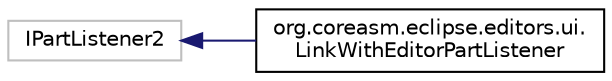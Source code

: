 digraph "Graphical Class Hierarchy"
{
  bgcolor="transparent";
  edge [fontname="Helvetica",fontsize="10",labelfontname="Helvetica",labelfontsize="10"];
  node [fontname="Helvetica",fontsize="10",shape=record];
  rankdir="LR";
  Node1 [label="IPartListener2",height=0.2,width=0.4,color="grey75"];
  Node1 -> Node2 [dir="back",color="midnightblue",fontsize="10",style="solid",fontname="Helvetica"];
  Node2 [label="org.coreasm.eclipse.editors.ui.\lLinkWithEditorPartListener",height=0.2,width=0.4,color="black",URL="$classorg_1_1coreasm_1_1eclipse_1_1editors_1_1ui_1_1LinkWithEditorPartListener.html",tooltip="This class is used to notify a view whenever a certain status change of an IEditorPart occurs..."];
}

